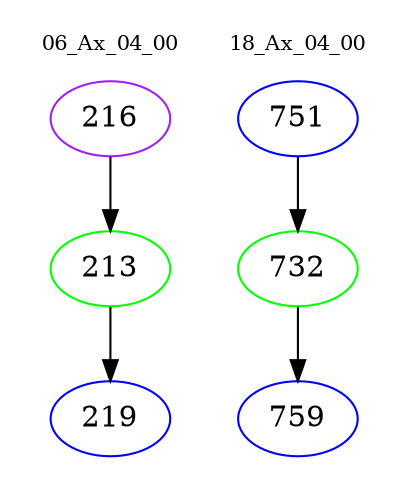 digraph{
subgraph cluster_0 {
color = white
label = "06_Ax_04_00";
fontsize=10;
T0_216 [label="216", color="purple"]
T0_216 -> T0_213 [color="black"]
T0_213 [label="213", color="green"]
T0_213 -> T0_219 [color="black"]
T0_219 [label="219", color="blue"]
}
subgraph cluster_1 {
color = white
label = "18_Ax_04_00";
fontsize=10;
T1_751 [label="751", color="blue"]
T1_751 -> T1_732 [color="black"]
T1_732 [label="732", color="green"]
T1_732 -> T1_759 [color="black"]
T1_759 [label="759", color="blue"]
}
}
